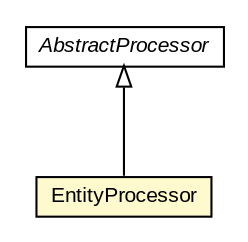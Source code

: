 #!/usr/local/bin/dot
#
# Class diagram 
# Generated by UMLGraph version R5_6-24-gf6e263 (http://www.umlgraph.org/)
#

digraph G {
	edge [fontname="arial",fontsize=10,labelfontname="arial",labelfontsize=10];
	node [fontname="arial",fontsize=10,shape=plaintext];
	nodesep=0.25;
	ranksep=0.5;
	// net.trajano.apt.jpa.EntityProcessor
	c12 [label=<<table title="net.trajano.apt.jpa.EntityProcessor" border="0" cellborder="1" cellspacing="0" cellpadding="2" port="p" bgcolor="lemonChiffon" href="./EntityProcessor.html">
		<tr><td><table border="0" cellspacing="0" cellpadding="1">
<tr><td align="center" balign="center"> EntityProcessor </td></tr>
		</table></td></tr>
		</table>>, URL="./EntityProcessor.html", fontname="arial", fontcolor="black", fontsize=10.0];
	//net.trajano.apt.jpa.EntityProcessor extends javax.annotation.processing.AbstractProcessor
	c22:p -> c12:p [dir=back,arrowtail=empty];
	// javax.annotation.processing.AbstractProcessor
	c22 [label=<<table title="javax.annotation.processing.AbstractProcessor" border="0" cellborder="1" cellspacing="0" cellpadding="2" port="p" href="http://java.sun.com/j2se/1.4.2/docs/api/javax/annotation/processing/AbstractProcessor.html">
		<tr><td><table border="0" cellspacing="0" cellpadding="1">
<tr><td align="center" balign="center"><font face="arial italic"> AbstractProcessor </font></td></tr>
		</table></td></tr>
		</table>>, URL="http://java.sun.com/j2se/1.4.2/docs/api/javax/annotation/processing/AbstractProcessor.html", fontname="arial", fontcolor="black", fontsize=10.0];
}


